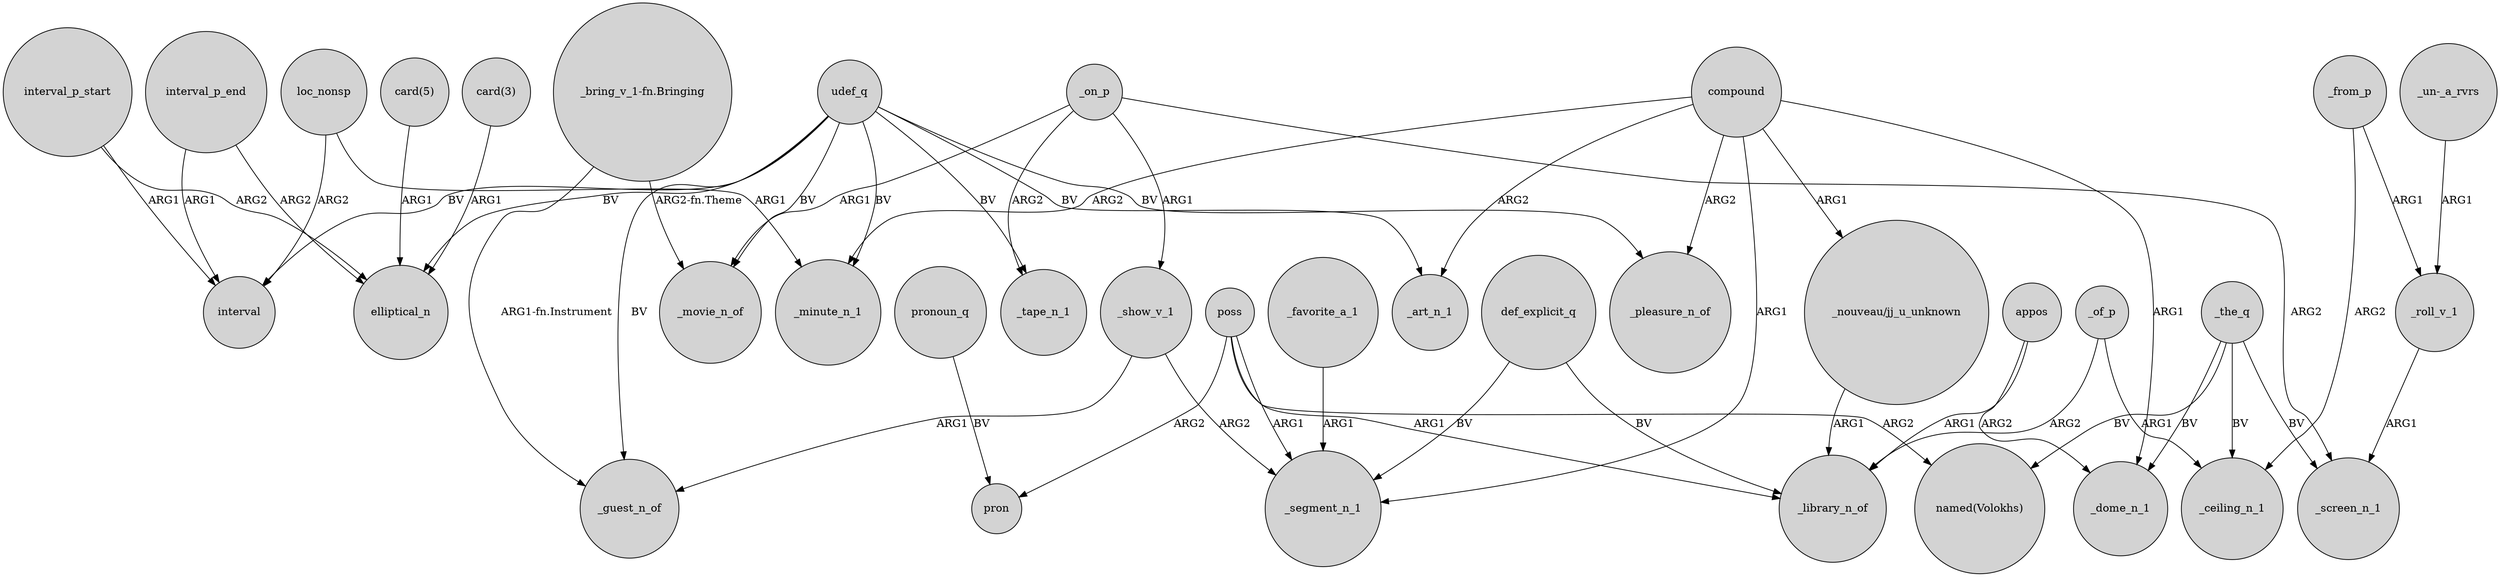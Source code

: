 digraph {
	node [shape=circle style=filled]
	loc_nonsp -> interval [label=ARG2]
	_show_v_1 -> _segment_n_1 [label=ARG2]
	udef_q -> elliptical_n [label=BV]
	"_bring_v_1-fn.Bringing" -> _movie_n_of [label="ARG2-fn.Theme"]
	poss -> pron [label=ARG2]
	def_explicit_q -> _segment_n_1 [label=BV]
	compound -> _segment_n_1 [label=ARG1]
	poss -> "named(Volokhs)" [label=ARG2]
	_of_p -> _ceiling_n_1 [label=ARG1]
	udef_q -> _art_n_1 [label=BV]
	"card(5)" -> elliptical_n [label=ARG1]
	def_explicit_q -> _library_n_of [label=BV]
	compound -> _art_n_1 [label=ARG2]
	udef_q -> _movie_n_of [label=BV]
	udef_q -> _guest_n_of [label=BV]
	interval_p_end -> elliptical_n [label=ARG2]
	_on_p -> _screen_n_1 [label=ARG2]
	"_nouveau/jj_u_unknown" -> _library_n_of [label=ARG1]
	_favorite_a_1 -> _segment_n_1 [label=ARG1]
	compound -> _dome_n_1 [label=ARG1]
	"_un-_a_rvrs" -> _roll_v_1 [label=ARG1]
	interval_p_start -> elliptical_n [label=ARG2]
	_on_p -> _show_v_1 [label=ARG1]
	_the_q -> "named(Volokhs)" [label=BV]
	compound -> "_nouveau/jj_u_unknown" [label=ARG1]
	poss -> _library_n_of [label=ARG1]
	appos -> _dome_n_1 [label=ARG2]
	"card(3)" -> elliptical_n [label=ARG1]
	pronoun_q -> pron [label=BV]
	_from_p -> _roll_v_1 [label=ARG1]
	compound -> _pleasure_n_of [label=ARG2]
	_of_p -> _library_n_of [label=ARG2]
	interval_p_start -> interval [label=ARG1]
	appos -> _library_n_of [label=ARG1]
	_roll_v_1 -> _screen_n_1 [label=ARG1]
	udef_q -> _pleasure_n_of [label=BV]
	"_bring_v_1-fn.Bringing" -> _guest_n_of [label="ARG1-fn.Instrument"]
	_show_v_1 -> _guest_n_of [label=ARG1]
	compound -> _minute_n_1 [label=ARG2]
	interval_p_end -> interval [label=ARG1]
	_the_q -> _screen_n_1 [label=BV]
	_from_p -> _ceiling_n_1 [label=ARG2]
	_the_q -> _dome_n_1 [label=BV]
	_on_p -> _tape_n_1 [label=ARG2]
	_the_q -> _ceiling_n_1 [label=BV]
	udef_q -> interval [label=BV]
	loc_nonsp -> _minute_n_1 [label=ARG1]
	_on_p -> _movie_n_of [label=ARG1]
	poss -> _segment_n_1 [label=ARG1]
	udef_q -> _tape_n_1 [label=BV]
	udef_q -> _minute_n_1 [label=BV]
}

